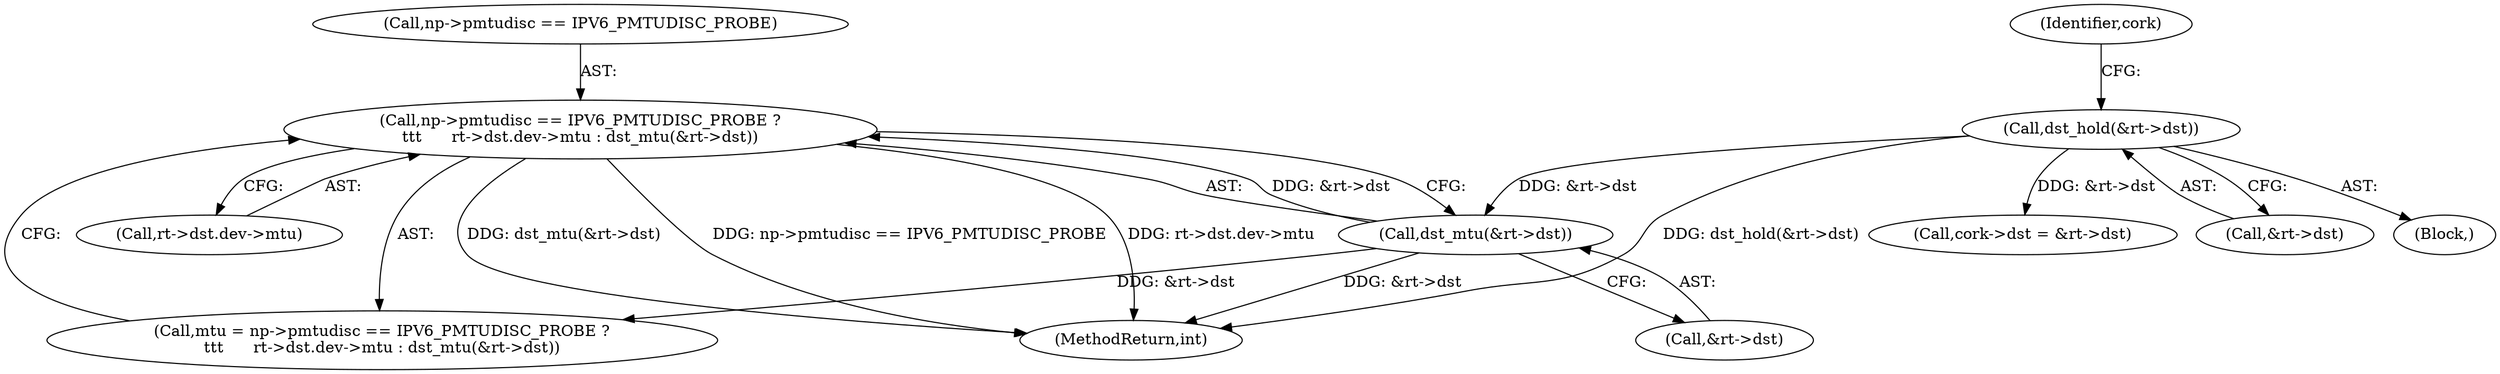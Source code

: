 digraph "0_linux_75a493e60ac4bbe2e977e7129d6d8cbb0dd236be@pointer" {
"1000426" [label="(Call,np->pmtudisc == IPV6_PMTUDISC_PROBE ?\n\t\t\t      rt->dst.dev->mtu : dst_mtu(&rt->dst))"];
"1000439" [label="(Call,dst_mtu(&rt->dst))"];
"1000377" [label="(Call,dst_hold(&rt->dst))"];
"1000382" [label="(Call,cork->dst = &rt->dst)"];
"1000424" [label="(Call,mtu = np->pmtudisc == IPV6_PMTUDISC_PROBE ?\n\t\t\t      rt->dst.dev->mtu : dst_mtu(&rt->dst))"];
"1000377" [label="(Call,dst_hold(&rt->dst))"];
"1001327" [label="(MethodReturn,int)"];
"1000432" [label="(Call,rt->dst.dev->mtu)"];
"1000426" [label="(Call,np->pmtudisc == IPV6_PMTUDISC_PROBE ?\n\t\t\t      rt->dst.dev->mtu : dst_mtu(&rt->dst))"];
"1000378" [label="(Call,&rt->dst)"];
"1000439" [label="(Call,dst_mtu(&rt->dst))"];
"1000440" [label="(Call,&rt->dst)"];
"1000384" [label="(Identifier,cork)"];
"1000181" [label="(Block,)"];
"1000427" [label="(Call,np->pmtudisc == IPV6_PMTUDISC_PROBE)"];
"1000426" -> "1000424"  [label="AST: "];
"1000426" -> "1000432"  [label="CFG: "];
"1000426" -> "1000439"  [label="CFG: "];
"1000427" -> "1000426"  [label="AST: "];
"1000432" -> "1000426"  [label="AST: "];
"1000439" -> "1000426"  [label="AST: "];
"1000424" -> "1000426"  [label="CFG: "];
"1000426" -> "1001327"  [label="DDG: np->pmtudisc == IPV6_PMTUDISC_PROBE"];
"1000426" -> "1001327"  [label="DDG: rt->dst.dev->mtu"];
"1000426" -> "1001327"  [label="DDG: dst_mtu(&rt->dst)"];
"1000439" -> "1000426"  [label="DDG: &rt->dst"];
"1000439" -> "1000440"  [label="CFG: "];
"1000440" -> "1000439"  [label="AST: "];
"1000439" -> "1001327"  [label="DDG: &rt->dst"];
"1000439" -> "1000424"  [label="DDG: &rt->dst"];
"1000377" -> "1000439"  [label="DDG: &rt->dst"];
"1000377" -> "1000181"  [label="AST: "];
"1000377" -> "1000378"  [label="CFG: "];
"1000378" -> "1000377"  [label="AST: "];
"1000384" -> "1000377"  [label="CFG: "];
"1000377" -> "1001327"  [label="DDG: dst_hold(&rt->dst)"];
"1000377" -> "1000382"  [label="DDG: &rt->dst"];
}
